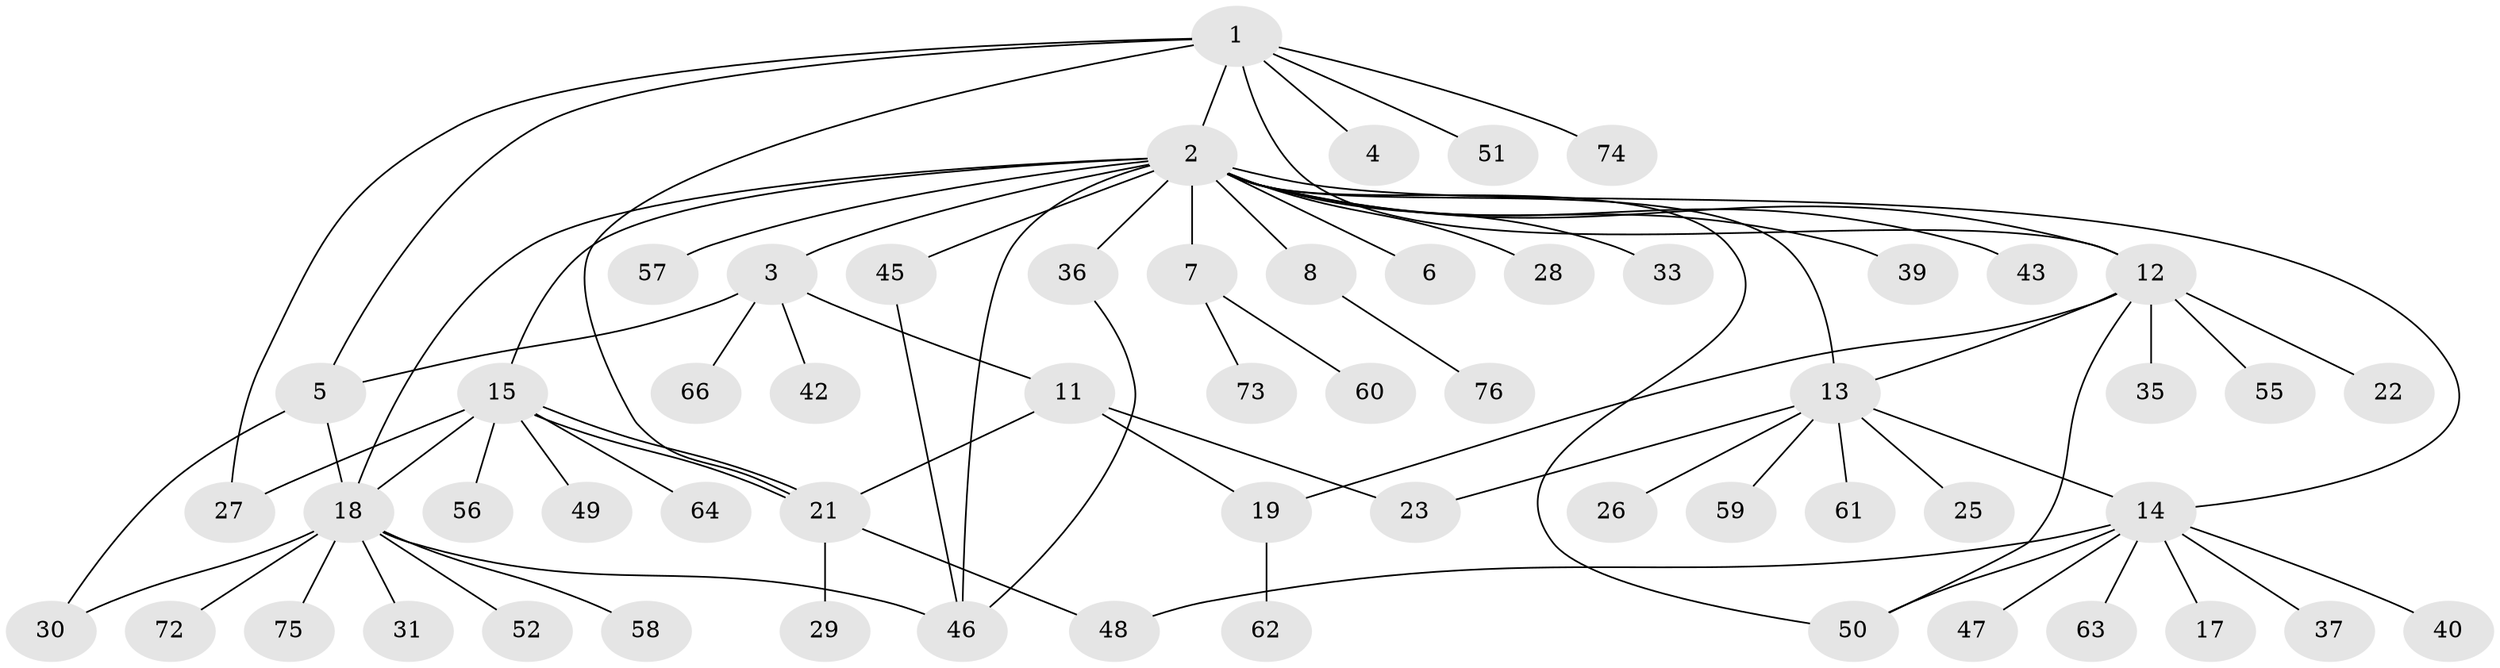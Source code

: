 // Generated by graph-tools (version 1.1) at 2025/51/02/27/25 19:51:55]
// undirected, 58 vertices, 76 edges
graph export_dot {
graph [start="1"]
  node [color=gray90,style=filled];
  1 [super="+16"];
  2 [super="+20"];
  3 [super="+67"];
  4 [super="+34"];
  5;
  6 [super="+10"];
  7 [super="+9"];
  8;
  11;
  12 [super="+53"];
  13 [super="+79"];
  14 [super="+78"];
  15 [super="+77"];
  17;
  18 [super="+32"];
  19 [super="+44"];
  21 [super="+54"];
  22;
  23 [super="+24"];
  25;
  26;
  27;
  28;
  29;
  30 [super="+38"];
  31 [super="+41"];
  33;
  35;
  36;
  37;
  39;
  40;
  42 [super="+69"];
  43;
  45 [super="+71"];
  46 [super="+68"];
  47;
  48;
  49;
  50 [super="+70"];
  51;
  52;
  55;
  56;
  57;
  58;
  59;
  60;
  61;
  62 [super="+65"];
  63;
  64;
  66;
  72;
  73;
  74;
  75;
  76;
  1 -- 2;
  1 -- 4;
  1 -- 5;
  1 -- 12;
  1 -- 27;
  1 -- 51;
  1 -- 74;
  1 -- 21;
  2 -- 3;
  2 -- 6;
  2 -- 7 [weight=2];
  2 -- 8;
  2 -- 12;
  2 -- 14;
  2 -- 15;
  2 -- 28;
  2 -- 39;
  2 -- 45 [weight=2];
  2 -- 46;
  2 -- 50;
  2 -- 33;
  2 -- 36;
  2 -- 57;
  2 -- 43;
  2 -- 13;
  2 -- 18;
  3 -- 5;
  3 -- 11;
  3 -- 42;
  3 -- 66;
  5 -- 18;
  5 -- 30;
  7 -- 60;
  7 -- 73;
  8 -- 76;
  11 -- 21;
  11 -- 23;
  11 -- 19;
  12 -- 13;
  12 -- 19;
  12 -- 22;
  12 -- 35;
  12 -- 50;
  12 -- 55;
  13 -- 25;
  13 -- 26;
  13 -- 59;
  13 -- 61;
  13 -- 14;
  13 -- 23;
  14 -- 17;
  14 -- 37;
  14 -- 40;
  14 -- 47;
  14 -- 48;
  14 -- 50;
  14 -- 63;
  15 -- 18;
  15 -- 21;
  15 -- 21;
  15 -- 27;
  15 -- 49;
  15 -- 56;
  15 -- 64;
  18 -- 31 [weight=2];
  18 -- 52;
  18 -- 58;
  18 -- 75;
  18 -- 72;
  18 -- 46;
  18 -- 30;
  19 -- 62;
  21 -- 29;
  21 -- 48;
  36 -- 46;
  45 -- 46;
}
